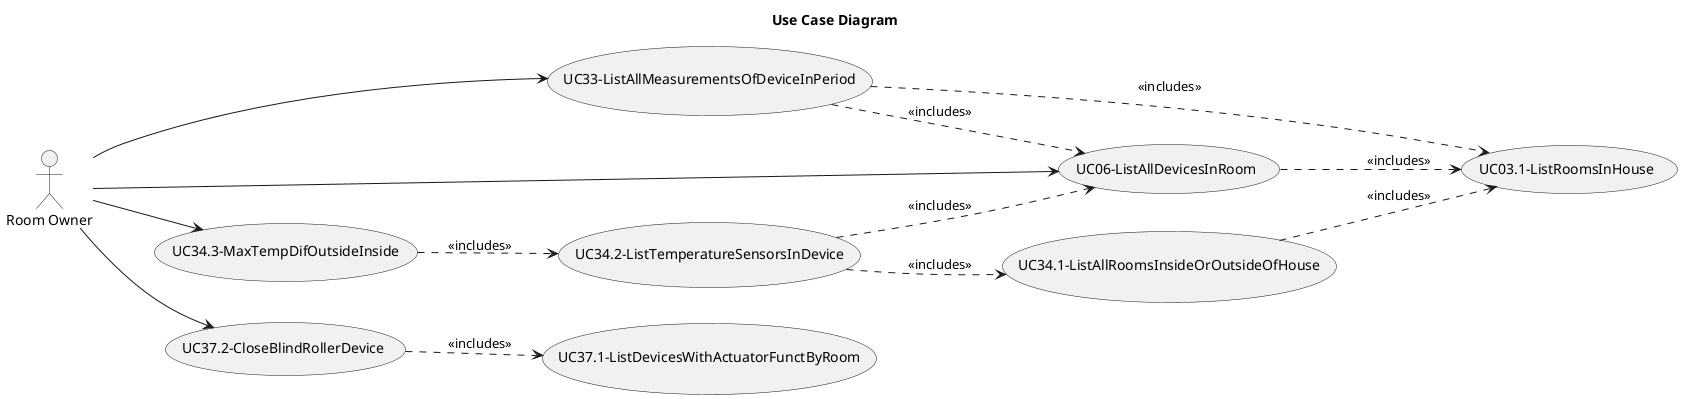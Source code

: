 @startuml
title Use Case Diagram

'https://plantuml.com/use-case-diagram

left to right direction

skinparam  polyline

:Room Owner: as RO

UC03.1 as (UC03.1-ListRoomsInHouse)
UC06 as (UC06-ListAllDevicesInRoom)
UC33 as (UC33-ListAllMeasurementsOfDeviceInPeriod)
UC34.1 as (UC34.1-ListAllRoomsInsideOrOutsideOfHouse)
UC34.2 as (UC34.2-ListTemperatureSensorsInDevice)
UC34.3 as (UC34.3-MaxTempDifOutsideInside)
UC37.1 as (UC37.1-ListDevicesWithActuatorFunctByRoom)
UC37.2 as (UC37.2-CloseBlindRollerDevice)






RO --> UC06
UC06 ..> UC03.1: <<includes>>

RO --> UC33
UC33 ..> UC03.1: <<includes>>
UC33 ..> UC06: <<includes>>

RO --> UC34.3
UC34.1 ..> UC03.1: <<includes>>
UC34.2 ..> UC06: <<includes>>
UC34.2 ..> UC34.1: <<includes>>
UC34.3 ..> UC34.2: <<includes>>


RO --> UC37.2
UC37.2 ..> UC37.1: <<includes>>

@enduml